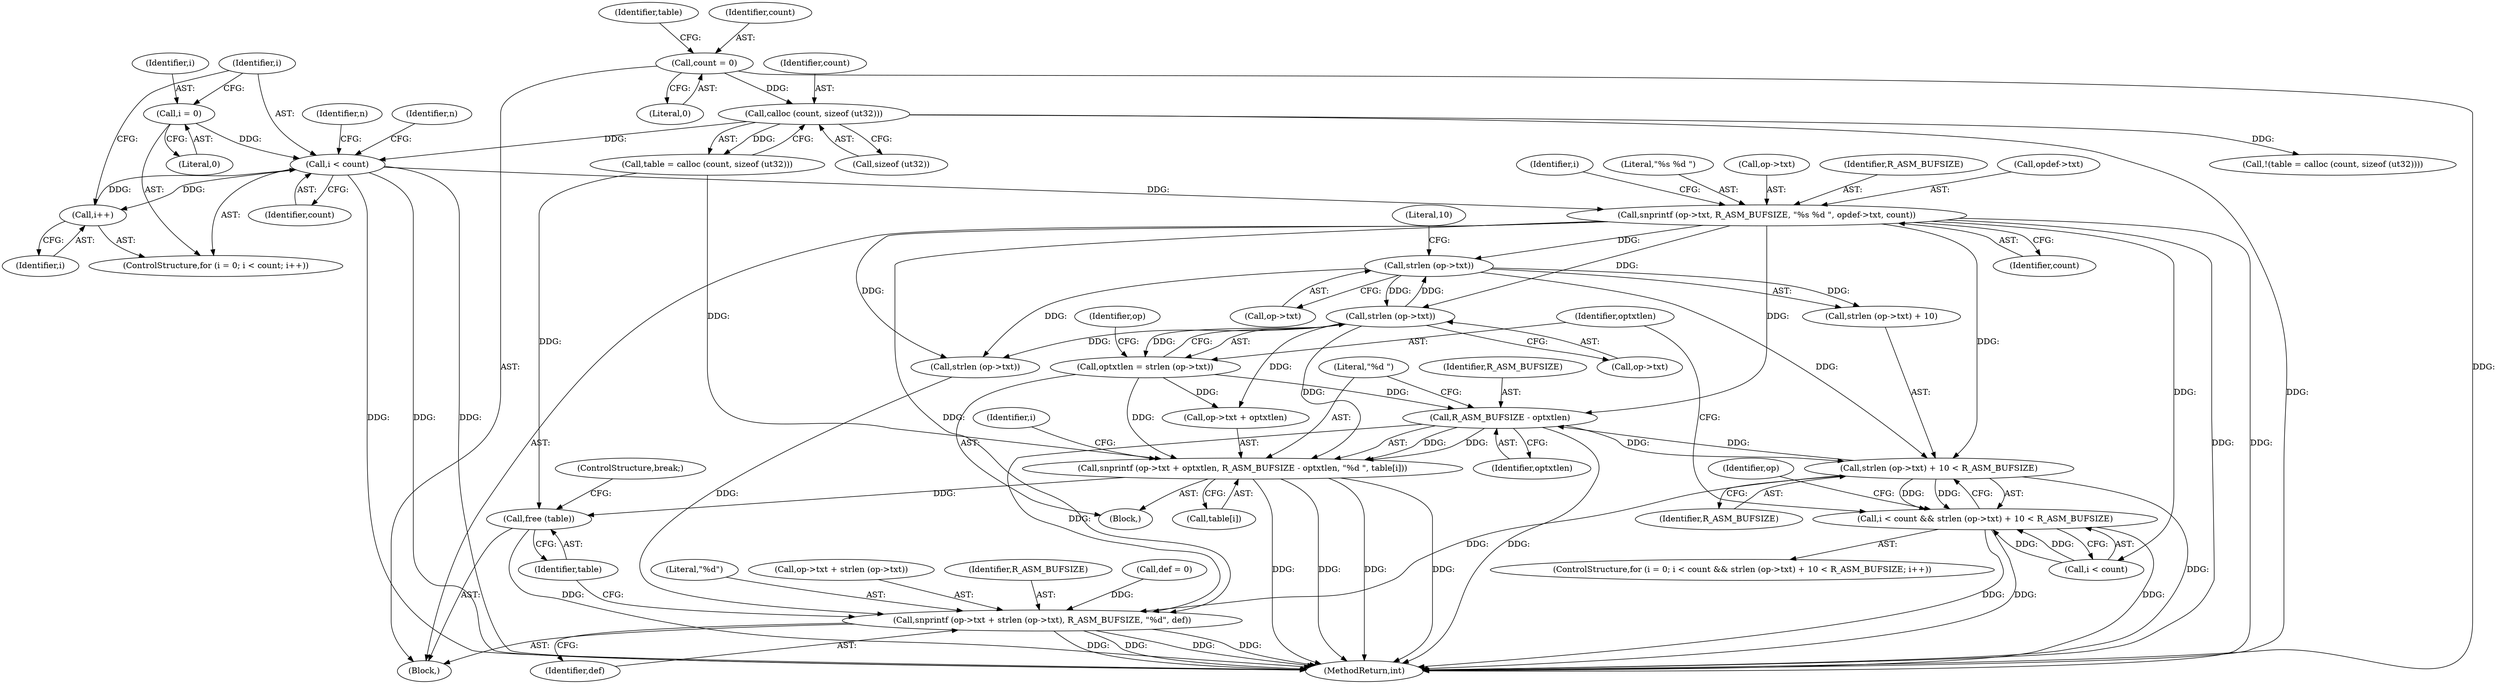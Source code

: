 digraph "1_radare2_bd276ef2fd8ac3401e65be7c126a43175ccfbcd7@del" {
"1000606" [label="(Call,R_ASM_BUFSIZE - optxtlen)"];
"1000582" [label="(Call,strlen (op->txt) + 10 < R_ASM_BUFSIZE)"];
"1000584" [label="(Call,strlen (op->txt))"];
"1000564" [label="(Call,snprintf (op->txt, R_ASM_BUFSIZE, \"%s %d \", opdef->txt, count))"];
"1000494" [label="(Call,i < count)"];
"1000497" [label="(Call,i++)"];
"1000491" [label="(Call,i = 0)"];
"1000475" [label="(Call,calloc (count, sizeof (ut32)))"];
"1000437" [label="(Call,count = 0)"];
"1000596" [label="(Call,strlen (op->txt))"];
"1000606" [label="(Call,R_ASM_BUFSIZE - optxtlen)"];
"1000594" [label="(Call,optxtlen = strlen (op->txt))"];
"1000578" [label="(Call,i < count && strlen (op->txt) + 10 < R_ASM_BUFSIZE)"];
"1000600" [label="(Call,snprintf (op->txt + optxtlen, R_ASM_BUFSIZE - optxtlen, \"%d \", table[i]))"];
"1000625" [label="(Call,free (table))"];
"1000613" [label="(Call,snprintf (op->txt + strlen (op->txt), R_ASM_BUFSIZE, \"%d\", def))"];
"1000603" [label="(Identifier,op)"];
"1000606" [label="(Call,R_ASM_BUFSIZE - optxtlen)"];
"1000498" [label="(Identifier,i)"];
"1000582" [label="(Call,strlen (op->txt) + 10 < R_ASM_BUFSIZE)"];
"1000597" [label="(Call,op->txt)"];
"1000609" [label="(Literal,\"%d \")"];
"1000608" [label="(Identifier,optxtlen)"];
"1000578" [label="(Call,i < count && strlen (op->txt) + 10 < R_ASM_BUFSIZE)"];
"1000585" [label="(Call,op->txt)"];
"1000573" [label="(Identifier,count)"];
"1000570" [label="(Call,opdef->txt)"];
"1000576" [label="(Identifier,i)"];
"1000475" [label="(Call,calloc (count, sizeof (ut32)))"];
"1000564" [label="(Call,snprintf (op->txt, R_ASM_BUFSIZE, \"%s %d \", opdef->txt, count))"];
"1000583" [label="(Call,strlen (op->txt) + 10)"];
"1000616" [label="(Identifier,op)"];
"1000610" [label="(Call,table[i])"];
"1000614" [label="(Call,op->txt + strlen (op->txt))"];
"1000600" [label="(Call,snprintf (op->txt + optxtlen, R_ASM_BUFSIZE - optxtlen, \"%d \", table[i]))"];
"1000588" [label="(Literal,10)"];
"1000624" [label="(Identifier,def)"];
"1000477" [label="(Call,sizeof (ut32))"];
"1000495" [label="(Identifier,i)"];
"1000626" [label="(Identifier,table)"];
"1000592" [label="(Block,)"];
"1000622" [label="(Identifier,R_ASM_BUFSIZE)"];
"1000445" [label="(Call,def = 0)"];
"1000476" [label="(Identifier,count)"];
"1000442" [label="(Identifier,table)"];
"1000613" [label="(Call,snprintf (op->txt + strlen (op->txt), R_ASM_BUFSIZE, \"%d\", def))"];
"1000627" [label="(ControlStructure,break;)"];
"1000623" [label="(Literal,\"%d\")"];
"1000490" [label="(ControlStructure,for (i = 0; i < count; i++))"];
"1000596" [label="(Call,strlen (op->txt))"];
"1000492" [label="(Identifier,i)"];
"1000591" [label="(Identifier,i)"];
"1000437" [label="(Call,count = 0)"];
"1000574" [label="(ControlStructure,for (i = 0; i < count && strlen (op->txt) + 10 < R_ASM_BUFSIZE; i++))"];
"1000579" [label="(Call,i < count)"];
"1000595" [label="(Identifier,optxtlen)"];
"1000532" [label="(Identifier,n)"];
"1000569" [label="(Literal,\"%s %d \")"];
"1000594" [label="(Call,optxtlen = strlen (op->txt))"];
"1000497" [label="(Call,i++)"];
"1000439" [label="(Literal,0)"];
"1000493" [label="(Literal,0)"];
"1000438" [label="(Identifier,count)"];
"1000625" [label="(Call,free (table))"];
"1000584" [label="(Call,strlen (op->txt))"];
"1000496" [label="(Identifier,count)"];
"1000501" [label="(Identifier,n)"];
"1000618" [label="(Call,strlen (op->txt))"];
"1000565" [label="(Call,op->txt)"];
"1000607" [label="(Identifier,R_ASM_BUFSIZE)"];
"1000472" [label="(Call,!(table = calloc (count, sizeof (ut32))))"];
"1000491" [label="(Call,i = 0)"];
"1000589" [label="(Identifier,R_ASM_BUFSIZE)"];
"1000568" [label="(Identifier,R_ASM_BUFSIZE)"];
"1001086" [label="(MethodReturn,int)"];
"1000494" [label="(Call,i < count)"];
"1000473" [label="(Call,table = calloc (count, sizeof (ut32)))"];
"1000601" [label="(Call,op->txt + optxtlen)"];
"1000435" [label="(Block,)"];
"1000606" -> "1000600"  [label="AST: "];
"1000606" -> "1000608"  [label="CFG: "];
"1000607" -> "1000606"  [label="AST: "];
"1000608" -> "1000606"  [label="AST: "];
"1000609" -> "1000606"  [label="CFG: "];
"1000606" -> "1001086"  [label="DDG: "];
"1000606" -> "1000582"  [label="DDG: "];
"1000606" -> "1000600"  [label="DDG: "];
"1000606" -> "1000600"  [label="DDG: "];
"1000582" -> "1000606"  [label="DDG: "];
"1000564" -> "1000606"  [label="DDG: "];
"1000594" -> "1000606"  [label="DDG: "];
"1000606" -> "1000613"  [label="DDG: "];
"1000582" -> "1000578"  [label="AST: "];
"1000582" -> "1000589"  [label="CFG: "];
"1000583" -> "1000582"  [label="AST: "];
"1000589" -> "1000582"  [label="AST: "];
"1000578" -> "1000582"  [label="CFG: "];
"1000582" -> "1001086"  [label="DDG: "];
"1000582" -> "1000578"  [label="DDG: "];
"1000582" -> "1000578"  [label="DDG: "];
"1000584" -> "1000582"  [label="DDG: "];
"1000564" -> "1000582"  [label="DDG: "];
"1000582" -> "1000613"  [label="DDG: "];
"1000584" -> "1000583"  [label="AST: "];
"1000584" -> "1000585"  [label="CFG: "];
"1000585" -> "1000584"  [label="AST: "];
"1000588" -> "1000584"  [label="CFG: "];
"1000584" -> "1000583"  [label="DDG: "];
"1000564" -> "1000584"  [label="DDG: "];
"1000596" -> "1000584"  [label="DDG: "];
"1000584" -> "1000596"  [label="DDG: "];
"1000584" -> "1000618"  [label="DDG: "];
"1000564" -> "1000435"  [label="AST: "];
"1000564" -> "1000573"  [label="CFG: "];
"1000565" -> "1000564"  [label="AST: "];
"1000568" -> "1000564"  [label="AST: "];
"1000569" -> "1000564"  [label="AST: "];
"1000570" -> "1000564"  [label="AST: "];
"1000573" -> "1000564"  [label="AST: "];
"1000576" -> "1000564"  [label="CFG: "];
"1000564" -> "1001086"  [label="DDG: "];
"1000564" -> "1001086"  [label="DDG: "];
"1000494" -> "1000564"  [label="DDG: "];
"1000564" -> "1000579"  [label="DDG: "];
"1000564" -> "1000596"  [label="DDG: "];
"1000564" -> "1000618"  [label="DDG: "];
"1000564" -> "1000613"  [label="DDG: "];
"1000494" -> "1000490"  [label="AST: "];
"1000494" -> "1000496"  [label="CFG: "];
"1000495" -> "1000494"  [label="AST: "];
"1000496" -> "1000494"  [label="AST: "];
"1000501" -> "1000494"  [label="CFG: "];
"1000532" -> "1000494"  [label="CFG: "];
"1000494" -> "1001086"  [label="DDG: "];
"1000494" -> "1001086"  [label="DDG: "];
"1000494" -> "1001086"  [label="DDG: "];
"1000497" -> "1000494"  [label="DDG: "];
"1000491" -> "1000494"  [label="DDG: "];
"1000475" -> "1000494"  [label="DDG: "];
"1000494" -> "1000497"  [label="DDG: "];
"1000497" -> "1000490"  [label="AST: "];
"1000497" -> "1000498"  [label="CFG: "];
"1000498" -> "1000497"  [label="AST: "];
"1000495" -> "1000497"  [label="CFG: "];
"1000491" -> "1000490"  [label="AST: "];
"1000491" -> "1000493"  [label="CFG: "];
"1000492" -> "1000491"  [label="AST: "];
"1000493" -> "1000491"  [label="AST: "];
"1000495" -> "1000491"  [label="CFG: "];
"1000475" -> "1000473"  [label="AST: "];
"1000475" -> "1000477"  [label="CFG: "];
"1000476" -> "1000475"  [label="AST: "];
"1000477" -> "1000475"  [label="AST: "];
"1000473" -> "1000475"  [label="CFG: "];
"1000475" -> "1001086"  [label="DDG: "];
"1000475" -> "1000472"  [label="DDG: "];
"1000475" -> "1000473"  [label="DDG: "];
"1000437" -> "1000475"  [label="DDG: "];
"1000437" -> "1000435"  [label="AST: "];
"1000437" -> "1000439"  [label="CFG: "];
"1000438" -> "1000437"  [label="AST: "];
"1000439" -> "1000437"  [label="AST: "];
"1000442" -> "1000437"  [label="CFG: "];
"1000437" -> "1001086"  [label="DDG: "];
"1000596" -> "1000594"  [label="AST: "];
"1000596" -> "1000597"  [label="CFG: "];
"1000597" -> "1000596"  [label="AST: "];
"1000594" -> "1000596"  [label="CFG: "];
"1000596" -> "1000594"  [label="DDG: "];
"1000596" -> "1000600"  [label="DDG: "];
"1000596" -> "1000601"  [label="DDG: "];
"1000596" -> "1000618"  [label="DDG: "];
"1000594" -> "1000592"  [label="AST: "];
"1000595" -> "1000594"  [label="AST: "];
"1000603" -> "1000594"  [label="CFG: "];
"1000594" -> "1000600"  [label="DDG: "];
"1000594" -> "1000601"  [label="DDG: "];
"1000578" -> "1000574"  [label="AST: "];
"1000578" -> "1000579"  [label="CFG: "];
"1000579" -> "1000578"  [label="AST: "];
"1000595" -> "1000578"  [label="CFG: "];
"1000616" -> "1000578"  [label="CFG: "];
"1000578" -> "1001086"  [label="DDG: "];
"1000578" -> "1001086"  [label="DDG: "];
"1000578" -> "1001086"  [label="DDG: "];
"1000579" -> "1000578"  [label="DDG: "];
"1000579" -> "1000578"  [label="DDG: "];
"1000600" -> "1000592"  [label="AST: "];
"1000600" -> "1000610"  [label="CFG: "];
"1000601" -> "1000600"  [label="AST: "];
"1000609" -> "1000600"  [label="AST: "];
"1000610" -> "1000600"  [label="AST: "];
"1000591" -> "1000600"  [label="CFG: "];
"1000600" -> "1001086"  [label="DDG: "];
"1000600" -> "1001086"  [label="DDG: "];
"1000600" -> "1001086"  [label="DDG: "];
"1000600" -> "1001086"  [label="DDG: "];
"1000473" -> "1000600"  [label="DDG: "];
"1000600" -> "1000625"  [label="DDG: "];
"1000625" -> "1000435"  [label="AST: "];
"1000625" -> "1000626"  [label="CFG: "];
"1000626" -> "1000625"  [label="AST: "];
"1000627" -> "1000625"  [label="CFG: "];
"1000625" -> "1001086"  [label="DDG: "];
"1000473" -> "1000625"  [label="DDG: "];
"1000613" -> "1000435"  [label="AST: "];
"1000613" -> "1000624"  [label="CFG: "];
"1000614" -> "1000613"  [label="AST: "];
"1000622" -> "1000613"  [label="AST: "];
"1000623" -> "1000613"  [label="AST: "];
"1000624" -> "1000613"  [label="AST: "];
"1000626" -> "1000613"  [label="CFG: "];
"1000613" -> "1001086"  [label="DDG: "];
"1000613" -> "1001086"  [label="DDG: "];
"1000613" -> "1001086"  [label="DDG: "];
"1000613" -> "1001086"  [label="DDG: "];
"1000618" -> "1000613"  [label="DDG: "];
"1000445" -> "1000613"  [label="DDG: "];
}
